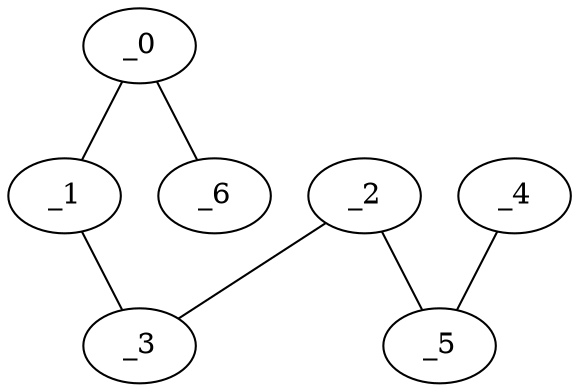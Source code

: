 graph HP1_0104 {
	_0	 [x="0.96",
		y="2.86"];
	_1	 [x="0.750231",
		y="0.760759"];
	_0 -- _1;
	_6	 [x="2.76928",
		y="2.0672"];
	_0 -- _6;
	_3	 [x="2.28594",
		y="3.36141"];
	_1 -- _3;
	_2	 [x="1.94321",
		y="0.769674"];
	_2 -- _3;
	_5	 [x="1.99925",
		y="1.95086"];
	_2 -- _5;
	_4	 [x="1.08386",
		y="1.24986"];
	_4 -- _5;
}
